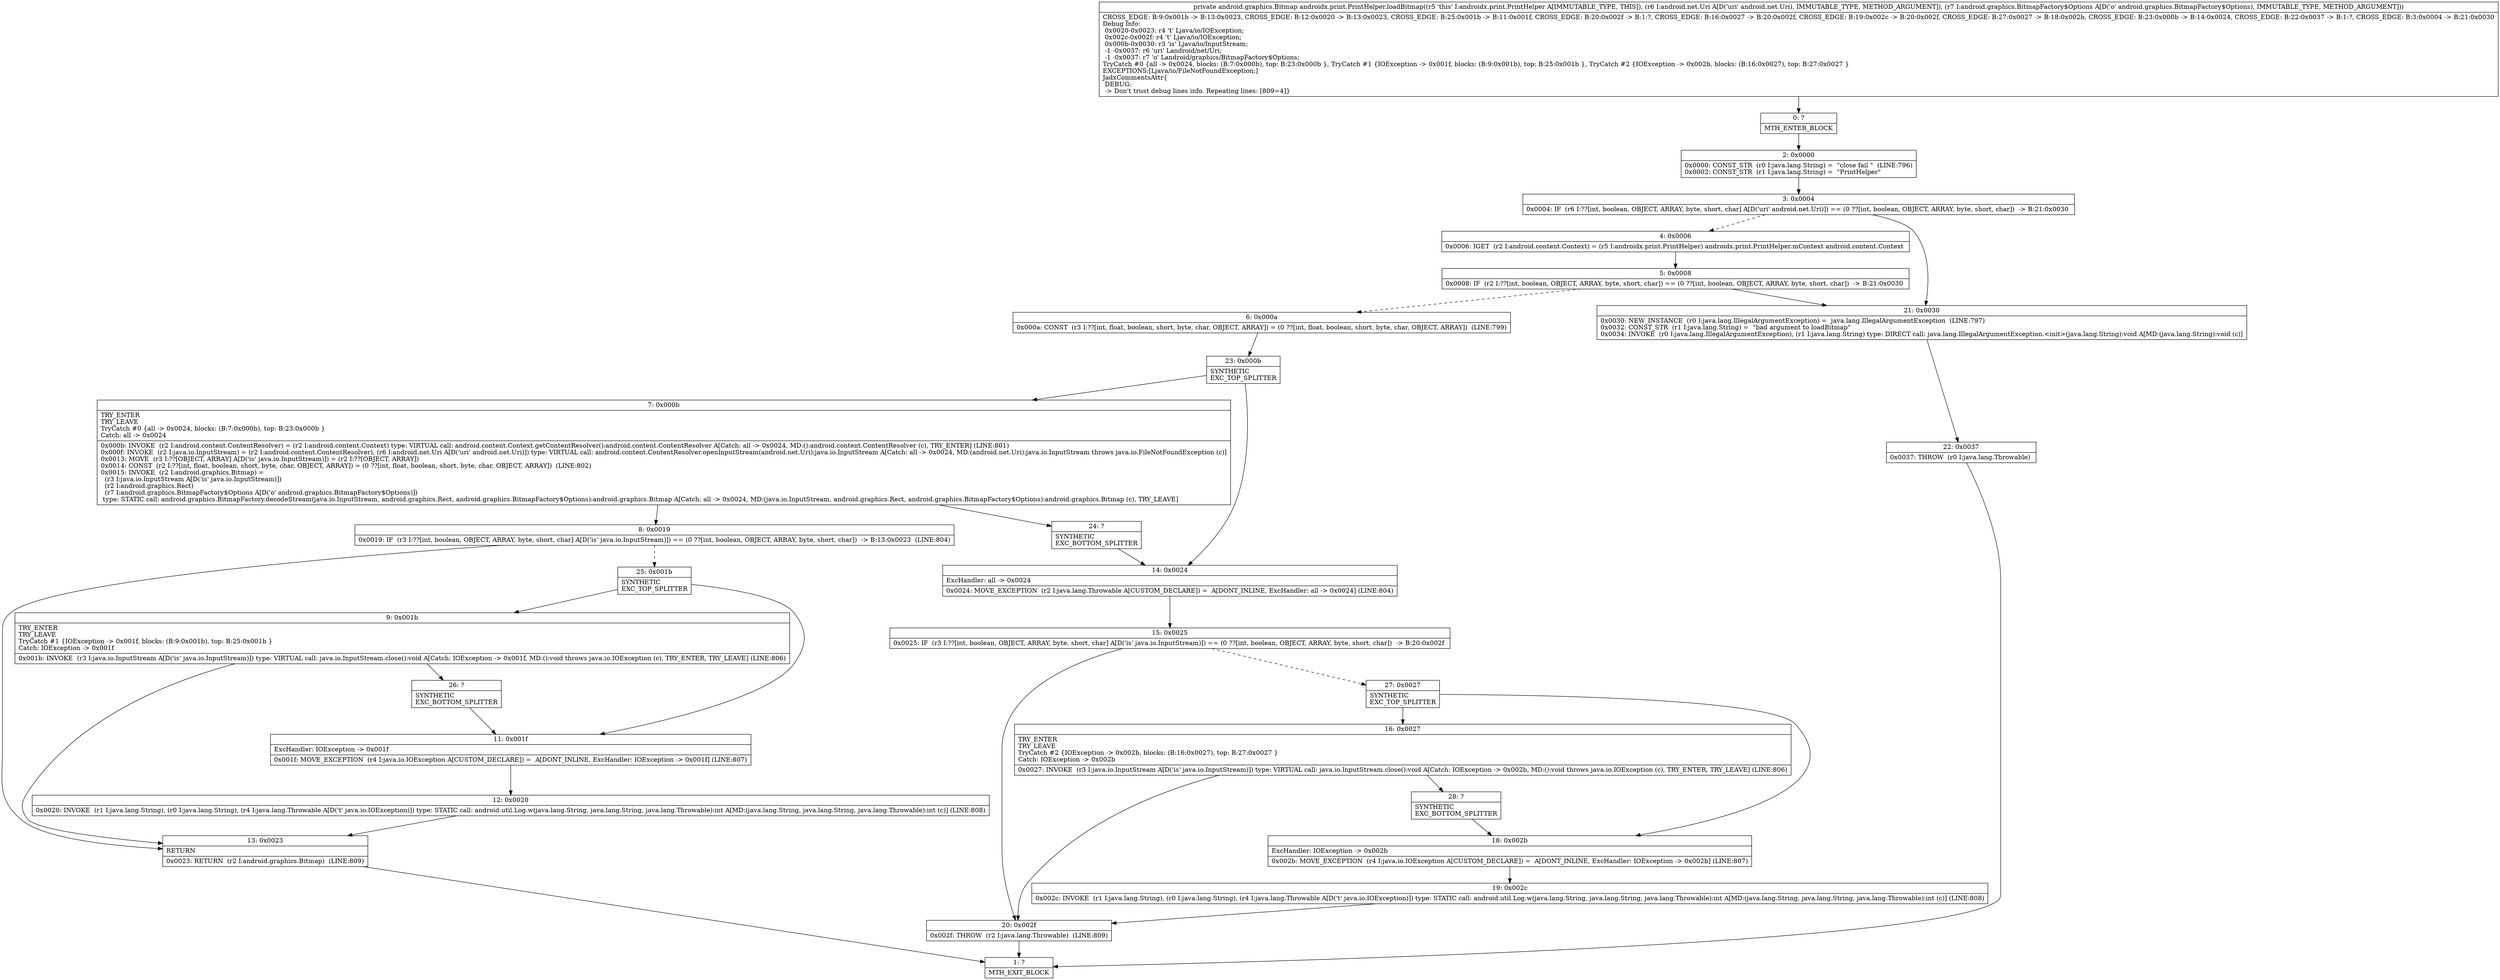 digraph "CFG forandroidx.print.PrintHelper.loadBitmap(Landroid\/net\/Uri;Landroid\/graphics\/BitmapFactory$Options;)Landroid\/graphics\/Bitmap;" {
Node_0 [shape=record,label="{0\:\ ?|MTH_ENTER_BLOCK\l}"];
Node_2 [shape=record,label="{2\:\ 0x0000|0x0000: CONST_STR  (r0 I:java.lang.String) =  \"close fail \"  (LINE:796)\l0x0002: CONST_STR  (r1 I:java.lang.String) =  \"PrintHelper\" \l}"];
Node_3 [shape=record,label="{3\:\ 0x0004|0x0004: IF  (r6 I:??[int, boolean, OBJECT, ARRAY, byte, short, char] A[D('uri' android.net.Uri)]) == (0 ??[int, boolean, OBJECT, ARRAY, byte, short, char])  \-\> B:21:0x0030 \l}"];
Node_4 [shape=record,label="{4\:\ 0x0006|0x0006: IGET  (r2 I:android.content.Context) = (r5 I:androidx.print.PrintHelper) androidx.print.PrintHelper.mContext android.content.Context \l}"];
Node_5 [shape=record,label="{5\:\ 0x0008|0x0008: IF  (r2 I:??[int, boolean, OBJECT, ARRAY, byte, short, char]) == (0 ??[int, boolean, OBJECT, ARRAY, byte, short, char])  \-\> B:21:0x0030 \l}"];
Node_6 [shape=record,label="{6\:\ 0x000a|0x000a: CONST  (r3 I:??[int, float, boolean, short, byte, char, OBJECT, ARRAY]) = (0 ??[int, float, boolean, short, byte, char, OBJECT, ARRAY])  (LINE:799)\l}"];
Node_23 [shape=record,label="{23\:\ 0x000b|SYNTHETIC\lEXC_TOP_SPLITTER\l}"];
Node_7 [shape=record,label="{7\:\ 0x000b|TRY_ENTER\lTRY_LEAVE\lTryCatch #0 \{all \-\> 0x0024, blocks: (B:7:0x000b), top: B:23:0x000b \}\lCatch: all \-\> 0x0024\l|0x000b: INVOKE  (r2 I:android.content.ContentResolver) = (r2 I:android.content.Context) type: VIRTUAL call: android.content.Context.getContentResolver():android.content.ContentResolver A[Catch: all \-\> 0x0024, MD:():android.content.ContentResolver (c), TRY_ENTER] (LINE:801)\l0x000f: INVOKE  (r2 I:java.io.InputStream) = (r2 I:android.content.ContentResolver), (r6 I:android.net.Uri A[D('uri' android.net.Uri)]) type: VIRTUAL call: android.content.ContentResolver.openInputStream(android.net.Uri):java.io.InputStream A[Catch: all \-\> 0x0024, MD:(android.net.Uri):java.io.InputStream throws java.io.FileNotFoundException (c)]\l0x0013: MOVE  (r3 I:??[OBJECT, ARRAY] A[D('is' java.io.InputStream)]) = (r2 I:??[OBJECT, ARRAY]) \l0x0014: CONST  (r2 I:??[int, float, boolean, short, byte, char, OBJECT, ARRAY]) = (0 ??[int, float, boolean, short, byte, char, OBJECT, ARRAY])  (LINE:802)\l0x0015: INVOKE  (r2 I:android.graphics.Bitmap) = \l  (r3 I:java.io.InputStream A[D('is' java.io.InputStream)])\l  (r2 I:android.graphics.Rect)\l  (r7 I:android.graphics.BitmapFactory$Options A[D('o' android.graphics.BitmapFactory$Options)])\l type: STATIC call: android.graphics.BitmapFactory.decodeStream(java.io.InputStream, android.graphics.Rect, android.graphics.BitmapFactory$Options):android.graphics.Bitmap A[Catch: all \-\> 0x0024, MD:(java.io.InputStream, android.graphics.Rect, android.graphics.BitmapFactory$Options):android.graphics.Bitmap (c), TRY_LEAVE]\l}"];
Node_8 [shape=record,label="{8\:\ 0x0019|0x0019: IF  (r3 I:??[int, boolean, OBJECT, ARRAY, byte, short, char] A[D('is' java.io.InputStream)]) == (0 ??[int, boolean, OBJECT, ARRAY, byte, short, char])  \-\> B:13:0x0023  (LINE:804)\l}"];
Node_13 [shape=record,label="{13\:\ 0x0023|RETURN\l|0x0023: RETURN  (r2 I:android.graphics.Bitmap)  (LINE:809)\l}"];
Node_1 [shape=record,label="{1\:\ ?|MTH_EXIT_BLOCK\l}"];
Node_25 [shape=record,label="{25\:\ 0x001b|SYNTHETIC\lEXC_TOP_SPLITTER\l}"];
Node_9 [shape=record,label="{9\:\ 0x001b|TRY_ENTER\lTRY_LEAVE\lTryCatch #1 \{IOException \-\> 0x001f, blocks: (B:9:0x001b), top: B:25:0x001b \}\lCatch: IOException \-\> 0x001f\l|0x001b: INVOKE  (r3 I:java.io.InputStream A[D('is' java.io.InputStream)]) type: VIRTUAL call: java.io.InputStream.close():void A[Catch: IOException \-\> 0x001f, MD:():void throws java.io.IOException (c), TRY_ENTER, TRY_LEAVE] (LINE:806)\l}"];
Node_26 [shape=record,label="{26\:\ ?|SYNTHETIC\lEXC_BOTTOM_SPLITTER\l}"];
Node_11 [shape=record,label="{11\:\ 0x001f|ExcHandler: IOException \-\> 0x001f\l|0x001f: MOVE_EXCEPTION  (r4 I:java.io.IOException A[CUSTOM_DECLARE]) =  A[DONT_INLINE, ExcHandler: IOException \-\> 0x001f] (LINE:807)\l}"];
Node_12 [shape=record,label="{12\:\ 0x0020|0x0020: INVOKE  (r1 I:java.lang.String), (r0 I:java.lang.String), (r4 I:java.lang.Throwable A[D('t' java.io.IOException)]) type: STATIC call: android.util.Log.w(java.lang.String, java.lang.String, java.lang.Throwable):int A[MD:(java.lang.String, java.lang.String, java.lang.Throwable):int (c)] (LINE:808)\l}"];
Node_24 [shape=record,label="{24\:\ ?|SYNTHETIC\lEXC_BOTTOM_SPLITTER\l}"];
Node_14 [shape=record,label="{14\:\ 0x0024|ExcHandler: all \-\> 0x0024\l|0x0024: MOVE_EXCEPTION  (r2 I:java.lang.Throwable A[CUSTOM_DECLARE]) =  A[DONT_INLINE, ExcHandler: all \-\> 0x0024] (LINE:804)\l}"];
Node_15 [shape=record,label="{15\:\ 0x0025|0x0025: IF  (r3 I:??[int, boolean, OBJECT, ARRAY, byte, short, char] A[D('is' java.io.InputStream)]) == (0 ??[int, boolean, OBJECT, ARRAY, byte, short, char])  \-\> B:20:0x002f \l}"];
Node_20 [shape=record,label="{20\:\ 0x002f|0x002f: THROW  (r2 I:java.lang.Throwable)  (LINE:809)\l}"];
Node_27 [shape=record,label="{27\:\ 0x0027|SYNTHETIC\lEXC_TOP_SPLITTER\l}"];
Node_16 [shape=record,label="{16\:\ 0x0027|TRY_ENTER\lTRY_LEAVE\lTryCatch #2 \{IOException \-\> 0x002b, blocks: (B:16:0x0027), top: B:27:0x0027 \}\lCatch: IOException \-\> 0x002b\l|0x0027: INVOKE  (r3 I:java.io.InputStream A[D('is' java.io.InputStream)]) type: VIRTUAL call: java.io.InputStream.close():void A[Catch: IOException \-\> 0x002b, MD:():void throws java.io.IOException (c), TRY_ENTER, TRY_LEAVE] (LINE:806)\l}"];
Node_28 [shape=record,label="{28\:\ ?|SYNTHETIC\lEXC_BOTTOM_SPLITTER\l}"];
Node_18 [shape=record,label="{18\:\ 0x002b|ExcHandler: IOException \-\> 0x002b\l|0x002b: MOVE_EXCEPTION  (r4 I:java.io.IOException A[CUSTOM_DECLARE]) =  A[DONT_INLINE, ExcHandler: IOException \-\> 0x002b] (LINE:807)\l}"];
Node_19 [shape=record,label="{19\:\ 0x002c|0x002c: INVOKE  (r1 I:java.lang.String), (r0 I:java.lang.String), (r4 I:java.lang.Throwable A[D('t' java.io.IOException)]) type: STATIC call: android.util.Log.w(java.lang.String, java.lang.String, java.lang.Throwable):int A[MD:(java.lang.String, java.lang.String, java.lang.Throwable):int (c)] (LINE:808)\l}"];
Node_21 [shape=record,label="{21\:\ 0x0030|0x0030: NEW_INSTANCE  (r0 I:java.lang.IllegalArgumentException) =  java.lang.IllegalArgumentException  (LINE:797)\l0x0032: CONST_STR  (r1 I:java.lang.String) =  \"bad argument to loadBitmap\" \l0x0034: INVOKE  (r0 I:java.lang.IllegalArgumentException), (r1 I:java.lang.String) type: DIRECT call: java.lang.IllegalArgumentException.\<init\>(java.lang.String):void A[MD:(java.lang.String):void (c)]\l}"];
Node_22 [shape=record,label="{22\:\ 0x0037|0x0037: THROW  (r0 I:java.lang.Throwable) \l}"];
MethodNode[shape=record,label="{private android.graphics.Bitmap androidx.print.PrintHelper.loadBitmap((r5 'this' I:androidx.print.PrintHelper A[IMMUTABLE_TYPE, THIS]), (r6 I:android.net.Uri A[D('uri' android.net.Uri), IMMUTABLE_TYPE, METHOD_ARGUMENT]), (r7 I:android.graphics.BitmapFactory$Options A[D('o' android.graphics.BitmapFactory$Options), IMMUTABLE_TYPE, METHOD_ARGUMENT]))  | CROSS_EDGE: B:9:0x001b \-\> B:13:0x0023, CROSS_EDGE: B:12:0x0020 \-\> B:13:0x0023, CROSS_EDGE: B:25:0x001b \-\> B:11:0x001f, CROSS_EDGE: B:20:0x002f \-\> B:1:?, CROSS_EDGE: B:16:0x0027 \-\> B:20:0x002f, CROSS_EDGE: B:19:0x002c \-\> B:20:0x002f, CROSS_EDGE: B:27:0x0027 \-\> B:18:0x002b, CROSS_EDGE: B:23:0x000b \-\> B:14:0x0024, CROSS_EDGE: B:22:0x0037 \-\> B:1:?, CROSS_EDGE: B:3:0x0004 \-\> B:21:0x0030\lDebug Info:\l  0x0020\-0x0023: r4 't' Ljava\/io\/IOException;\l  0x002c\-0x002f: r4 't' Ljava\/io\/IOException;\l  0x000b\-0x0030: r3 'is' Ljava\/io\/InputStream;\l  \-1 \-0x0037: r6 'uri' Landroid\/net\/Uri;\l  \-1 \-0x0037: r7 'o' Landroid\/graphics\/BitmapFactory$Options;\lTryCatch #0 \{all \-\> 0x0024, blocks: (B:7:0x000b), top: B:23:0x000b \}, TryCatch #1 \{IOException \-\> 0x001f, blocks: (B:9:0x001b), top: B:25:0x001b \}, TryCatch #2 \{IOException \-\> 0x002b, blocks: (B:16:0x0027), top: B:27:0x0027 \}\lEXCEPTIONS:[Ljava\/io\/FileNotFoundException;]\lJadxCommentsAttr\{\l DEBUG: \l \-\> Don't trust debug lines info. Repeating lines: [809=4]\}\l}"];
MethodNode -> Node_0;Node_0 -> Node_2;
Node_2 -> Node_3;
Node_3 -> Node_4[style=dashed];
Node_3 -> Node_21;
Node_4 -> Node_5;
Node_5 -> Node_6[style=dashed];
Node_5 -> Node_21;
Node_6 -> Node_23;
Node_23 -> Node_7;
Node_23 -> Node_14;
Node_7 -> Node_8;
Node_7 -> Node_24;
Node_8 -> Node_13;
Node_8 -> Node_25[style=dashed];
Node_13 -> Node_1;
Node_25 -> Node_9;
Node_25 -> Node_11;
Node_9 -> Node_13;
Node_9 -> Node_26;
Node_26 -> Node_11;
Node_11 -> Node_12;
Node_12 -> Node_13;
Node_24 -> Node_14;
Node_14 -> Node_15;
Node_15 -> Node_20;
Node_15 -> Node_27[style=dashed];
Node_20 -> Node_1;
Node_27 -> Node_16;
Node_27 -> Node_18;
Node_16 -> Node_20;
Node_16 -> Node_28;
Node_28 -> Node_18;
Node_18 -> Node_19;
Node_19 -> Node_20;
Node_21 -> Node_22;
Node_22 -> Node_1;
}

